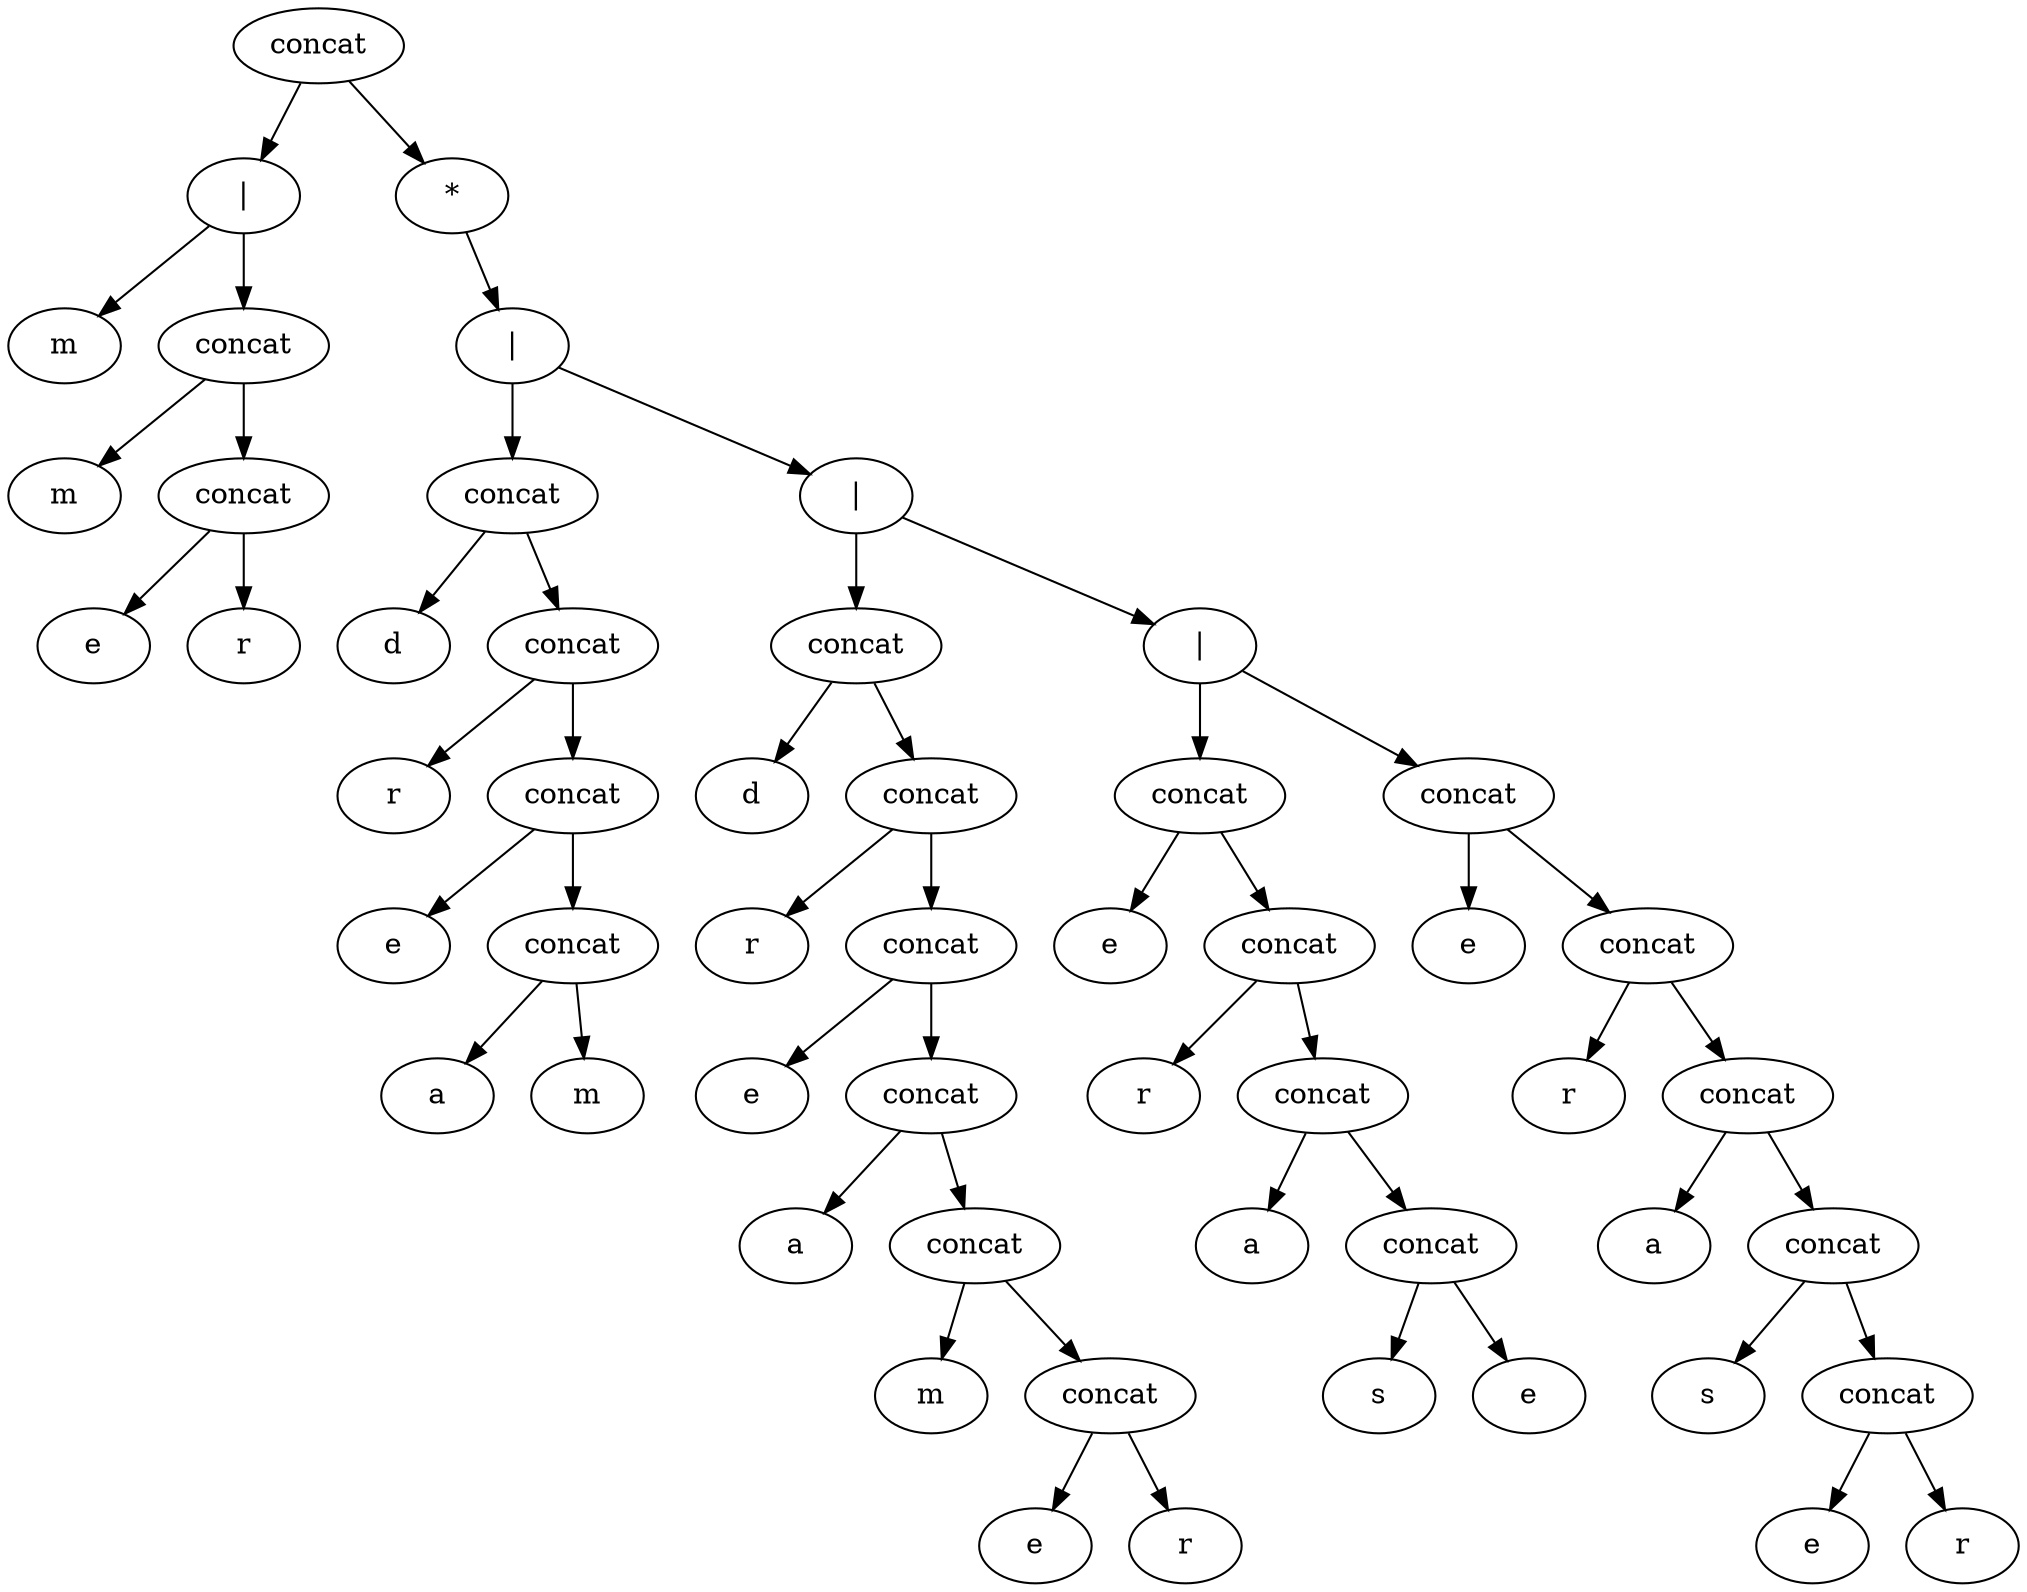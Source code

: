 digraph G {
  zljgkmyoimdzhgdbelsqouujycpztl [label="concat"];
  zljgkmyoimdzhgdbelsqouujycpztl -> cjavrbnpgpcwkzcbsfbtwejirhpltw;
  cjavrbnpgpcwkzcbsfbtwejirhpltw [label="|"];
  cjavrbnpgpcwkzcbsfbtwejirhpltw -> niidmuiivqxueuhesgwxpjwqjbpouv;
  niidmuiivqxueuhesgwxpjwqjbpouv [label="m"];
  cjavrbnpgpcwkzcbsfbtwejirhpltw -> ohjqkeupyjhlfvgtpoibgflhfzabgs;
  ohjqkeupyjhlfvgtpoibgflhfzabgs [label="concat"];
  ohjqkeupyjhlfvgtpoibgflhfzabgs -> ioznaatctduyyxzrraygbyyoegvtmr;
  ioznaatctduyyxzrraygbyyoegvtmr [label="m"];
  ohjqkeupyjhlfvgtpoibgflhfzabgs -> qqffgqbdzjahbqeoepmrwspszesihe;
  qqffgqbdzjahbqeoepmrwspszesihe [label="concat"];
  qqffgqbdzjahbqeoepmrwspszesihe -> qdijkjdqrfjagldqkpkclukbewxdgb;
  qdijkjdqrfjagldqkpkclukbewxdgb [label="e"];
  qqffgqbdzjahbqeoepmrwspszesihe -> vshqppztoshzotofmoahdmagtfspqb;
  vshqppztoshzotofmoahdmagtfspqb [label="r"];
  zljgkmyoimdzhgdbelsqouujycpztl -> dgqjxgjpekkhofqawgaqymvvbmmtda;
  dgqjxgjpekkhofqawgaqymvvbmmtda [label="*"];
  dgqjxgjpekkhofqawgaqymvvbmmtda -> gfnyrtcxamofjqkedfvtvfqaxxqbad;
  gfnyrtcxamofjqkedfvtvfqaxxqbad [label="|"];
  gfnyrtcxamofjqkedfvtvfqaxxqbad -> qpapvlpkhrwujfdcefhaoyrmuhejee;
  qpapvlpkhrwujfdcefhaoyrmuhejee [label="concat"];
  qpapvlpkhrwujfdcefhaoyrmuhejee -> wnfkcruixwzfxfrevxiwapoofqgkpj;
  wnfkcruixwzfxfrevxiwapoofqgkpj [label="d"];
  qpapvlpkhrwujfdcefhaoyrmuhejee -> dnxsxbsnommbwxifqolisguineqpwj;
  dnxsxbsnommbwxifqolisguineqpwj [label="concat"];
  dnxsxbsnommbwxifqolisguineqpwj -> ejjpntnirqqhmepjxandloyueebxaw;
  ejjpntnirqqhmepjxandloyueebxaw [label="r"];
  dnxsxbsnommbwxifqolisguineqpwj -> kotkttcudecsrwdwtlqzmmosrrlutt;
  kotkttcudecsrwdwtlqzmmosrrlutt [label="concat"];
  kotkttcudecsrwdwtlqzmmosrrlutt -> emjymgwltbkjtrejxnbdabnyegvmts;
  emjymgwltbkjtrejxnbdabnyegvmts [label="e"];
  kotkttcudecsrwdwtlqzmmosrrlutt -> lfhhvvhnebnewwwjcmyfqmlcebnrdq;
  lfhhvvhnebnewwwjcmyfqmlcebnrdq [label="concat"];
  lfhhvvhnebnewwwjcmyfqmlcebnrdq -> bkvswixbalmoggkkerxghxrpnfwieg;
  bkvswixbalmoggkkerxghxrpnfwieg [label="a"];
  lfhhvvhnebnewwwjcmyfqmlcebnrdq -> qwjbgzkvqyteyfiqvjfyysegfkgspa;
  qwjbgzkvqyteyfiqvjfyysegfkgspa [label="m"];
  gfnyrtcxamofjqkedfvtvfqaxxqbad -> sxiktfjsjyxktmicjadjotsllmykmv;
  sxiktfjsjyxktmicjadjotsllmykmv [label="|"];
  sxiktfjsjyxktmicjadjotsllmykmv -> oypdlybbymmjxrjcuqepybdcrakgcr;
  oypdlybbymmjxrjcuqepybdcrakgcr [label="concat"];
  oypdlybbymmjxrjcuqepybdcrakgcr -> omypepxzzpbycciiftnatooccjktbr;
  omypepxzzpbycciiftnatooccjktbr [label="d"];
  oypdlybbymmjxrjcuqepybdcrakgcr -> rjydxtkbqfaenccojyptcpmhypjgts;
  rjydxtkbqfaenccojyptcpmhypjgts [label="concat"];
  rjydxtkbqfaenccojyptcpmhypjgts -> vxqjtqbgomqnljsdkqdnkdazwwqwtx;
  vxqjtqbgomqnljsdkqdnkdazwwqwtx [label="r"];
  rjydxtkbqfaenccojyptcpmhypjgts -> tjpcdaqzyeoxfforfapnlbbivggyzf;
  tjpcdaqzyeoxfforfapnlbbivggyzf [label="concat"];
  tjpcdaqzyeoxfforfapnlbbivggyzf -> gnhasglzxqyghccncyqbnvukbuizux;
  gnhasglzxqyghccncyqbnvukbuizux [label="e"];
  tjpcdaqzyeoxfforfapnlbbivggyzf -> tpzhyatxezmytbvfibamoezfbznnwh;
  tpzhyatxezmytbvfibamoezfbznnwh [label="concat"];
  tpzhyatxezmytbvfibamoezfbznnwh -> omdabpqjzuiuxqlxtqlawvdtarvvlj;
  omdabpqjzuiuxqlxtqlawvdtarvvlj [label="a"];
  tpzhyatxezmytbvfibamoezfbznnwh -> wjequwxqmkbaeltfwggduwsjyfotsx;
  wjequwxqmkbaeltfwggduwsjyfotsx [label="concat"];
  wjequwxqmkbaeltfwggduwsjyfotsx -> gubwspeltxeghyfrcgcewvbvzarezb;
  gubwspeltxeghyfrcgcewvbvzarezb [label="m"];
  wjequwxqmkbaeltfwggduwsjyfotsx -> iujsqzwihxstkofdrbquvrwdooslsv;
  iujsqzwihxstkofdrbquvrwdooslsv [label="concat"];
  iujsqzwihxstkofdrbquvrwdooslsv -> jizufjtgxnreehokkahrzbpaezfgkd;
  jizufjtgxnreehokkahrzbpaezfgkd [label="e"];
  iujsqzwihxstkofdrbquvrwdooslsv -> ucqlklcotneyuavpnpejmprlxgwavv;
  ucqlklcotneyuavpnpejmprlxgwavv [label="r"];
  sxiktfjsjyxktmicjadjotsllmykmv -> ndgahfruywfqcdsvnghhhajquidtae;
  ndgahfruywfqcdsvnghhhajquidtae [label="|"];
  ndgahfruywfqcdsvnghhhajquidtae -> jktwdztmkmaxgvzetuprptxiuijxuu;
  jktwdztmkmaxgvzetuprptxiuijxuu [label="concat"];
  jktwdztmkmaxgvzetuprptxiuijxuu -> ylinbrszgbyymbhfcgkirwaewzmtqw;
  ylinbrszgbyymbhfcgkirwaewzmtqw [label="e"];
  jktwdztmkmaxgvzetuprptxiuijxuu -> wogwfoyymcslvrvaswuwwgphwbvdui;
  wogwfoyymcslvrvaswuwwgphwbvdui [label="concat"];
  wogwfoyymcslvrvaswuwwgphwbvdui -> eqvjdfqtiqxfefsoaaegaocazczmzb;
  eqvjdfqtiqxfefsoaaegaocazczmzb [label="r"];
  wogwfoyymcslvrvaswuwwgphwbvdui -> ebbrpygidfhuttllunoymltfzispjj;
  ebbrpygidfhuttllunoymltfzispjj [label="concat"];
  ebbrpygidfhuttllunoymltfzispjj -> bicrezyjycybdruzzxlhnervhogqvu;
  bicrezyjycybdruzzxlhnervhogqvu [label="a"];
  ebbrpygidfhuttllunoymltfzispjj -> ioerkokrvbsteyapmutrldtexoiwtp;
  ioerkokrvbsteyapmutrldtexoiwtp [label="concat"];
  ioerkokrvbsteyapmutrldtexoiwtp -> kfcnnlevjtmexzbraikrvspswvtsjz;
  kfcnnlevjtmexzbraikrvspswvtsjz [label="s"];
  ioerkokrvbsteyapmutrldtexoiwtp -> igbyuqidgmdfplhjcschrwzgaroikm;
  igbyuqidgmdfplhjcschrwzgaroikm [label="e"];
  ndgahfruywfqcdsvnghhhajquidtae -> ssvsexgnjyenlnskcdiixnvsnfskim;
  ssvsexgnjyenlnskcdiixnvsnfskim [label="concat"];
  ssvsexgnjyenlnskcdiixnvsnfskim -> bzqyartifmxslbsnbtlrjrrmtnswwl;
  bzqyartifmxslbsnbtlrjrrmtnswwl [label="e"];
  ssvsexgnjyenlnskcdiixnvsnfskim -> vlxcbbpjzgqvplcpgjlzwnisojtvtb;
  vlxcbbpjzgqvplcpgjlzwnisojtvtb [label="concat"];
  vlxcbbpjzgqvplcpgjlzwnisojtvtb -> zlzumgkhxagdntkdarleqwuvvnqfgy;
  zlzumgkhxagdntkdarleqwuvvnqfgy [label="r"];
  vlxcbbpjzgqvplcpgjlzwnisojtvtb -> djiwexbavychjlevgfxzlxhunxmjnl;
  djiwexbavychjlevgfxzlxhunxmjnl [label="concat"];
  djiwexbavychjlevgfxzlxhunxmjnl -> iiczoxxgercbwfwqiusaajjvyfhpzk;
  iiczoxxgercbwfwqiusaajjvyfhpzk [label="a"];
  djiwexbavychjlevgfxzlxhunxmjnl -> ernbtgexxyblqsmoshhlaocxfqjoue;
  ernbtgexxyblqsmoshhlaocxfqjoue [label="concat"];
  ernbtgexxyblqsmoshhlaocxfqjoue -> xgucfwllylqlaxdnzwmqazewnmqvvd;
  xgucfwllylqlaxdnzwmqazewnmqvvd [label="s"];
  ernbtgexxyblqsmoshhlaocxfqjoue -> nwqrpwrufbhxvlcyzxjfamkzqeofxs;
  nwqrpwrufbhxvlcyzxjfamkzqeofxs [label="concat"];
  nwqrpwrufbhxvlcyzxjfamkzqeofxs -> pdlkcnqrgpiciwqqtfhxdyjjblgqhq;
  pdlkcnqrgpiciwqqtfhxdyjjblgqhq [label="e"];
  nwqrpwrufbhxvlcyzxjfamkzqeofxs -> yxjwojhmxdxetobjlnsnewbosoznzr;
  yxjwojhmxdxetobjlnsnewbosoznzr [label="r"];
}
